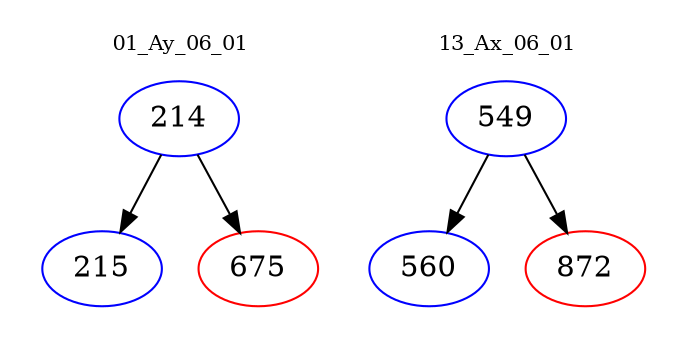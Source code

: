 digraph{
subgraph cluster_0 {
color = white
label = "01_Ay_06_01";
fontsize=10;
T0_214 [label="214", color="blue"]
T0_214 -> T0_215 [color="black"]
T0_215 [label="215", color="blue"]
T0_214 -> T0_675 [color="black"]
T0_675 [label="675", color="red"]
}
subgraph cluster_1 {
color = white
label = "13_Ax_06_01";
fontsize=10;
T1_549 [label="549", color="blue"]
T1_549 -> T1_560 [color="black"]
T1_560 [label="560", color="blue"]
T1_549 -> T1_872 [color="black"]
T1_872 [label="872", color="red"]
}
}
